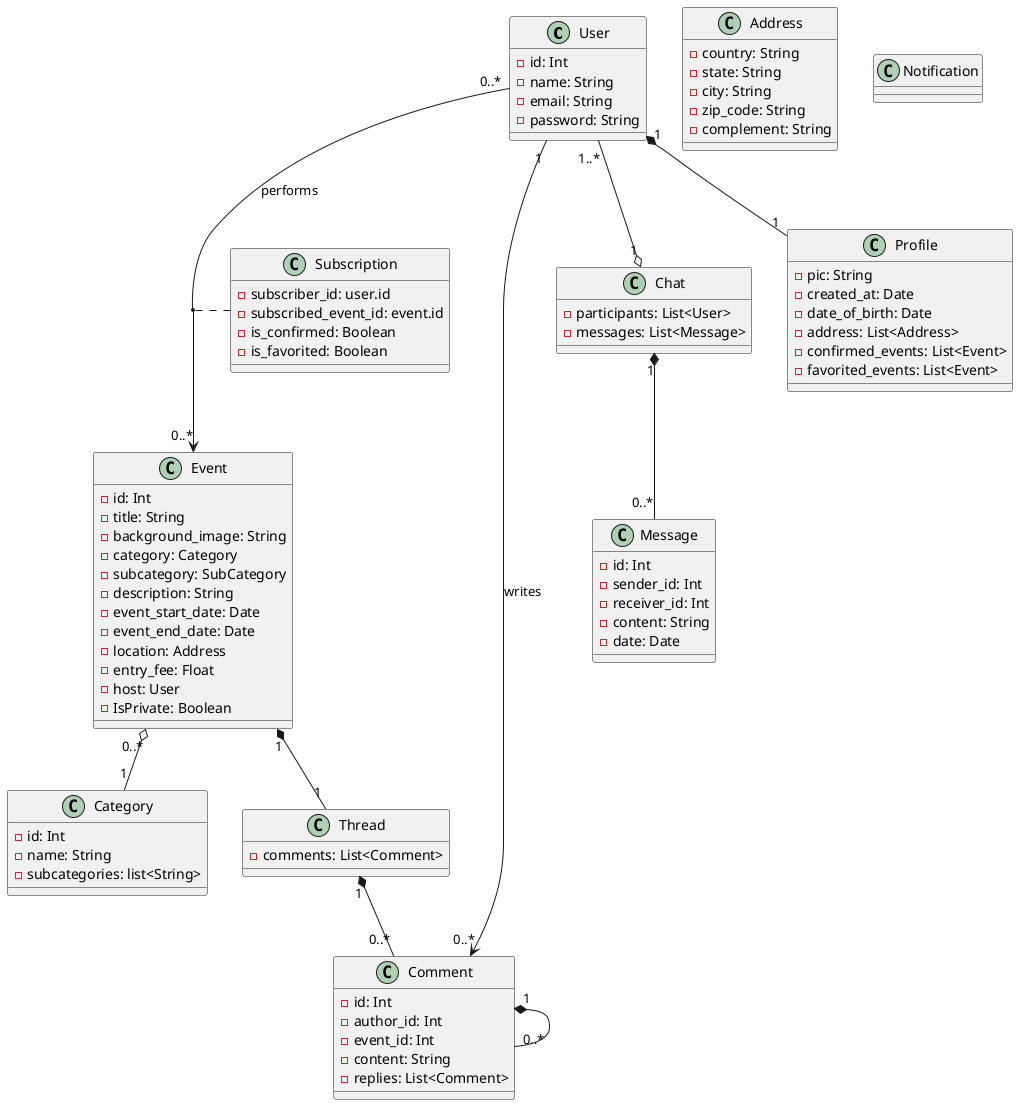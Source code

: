 @startuml

class User {
    - id: Int
    - name: String
    - email: String
    - password: String
}

class Event {
    - id: Int
    - title: String
    - background_image: String
    - category: Category
    - subcategory: SubCategory
    - description: String
    - event_start_date: Date
    - event_end_date: Date
    - location: Address
    - entry_fee: Float
    - host: User
    - IsPrivate: Boolean
}

class Category {
    -id: Int
    -name: String
    -subcategories: list<String>
}


class Subscription {
    -subscriber_id: user.id
    -subscribed_event_id: event.id
    -is_confirmed: Boolean
    -is_favorited: Boolean 
}

class Message {
    -id: Int
    -sender_id: Int
    -receiver_id: Int
    -content: String   
    -date: Date
}

class Thread {
    -comments: List<Comment>
}

class Comment {
    -id: Int
    -author_id: Int
    -event_id: Int
    -content: String
    -replies: List<Comment>
}

class Address {
    - country: String
    - state: String
    - city: String
    - zip_code: String
    - complement: String
}

class Chat {
    -participants: List<User>
    -messages: List<Message>
}

class Profile {
    -pic: String
    -created_at: Date
    -date_of_birth: Date
    -address: List<Address>
    -confirmed_events: List<Event>
    -favorited_events: List<Event>
}

class Notification {

}



User "0..*" --> "0..*" Event : performs
(User, Event) .. Subscription
User "1..*" --o "1" Chat
Chat "1" *-- "0..*" Message
User "1" --> "0..*" Comment: writes
Event "0..*" o-- "1" Category
Event "1"  *-- "1" Thread
Thread "1"  *-- "0..*" Comment
Comment "1" *-- "0..*" Comment
User "1" *-- "1" Profile


@enduml